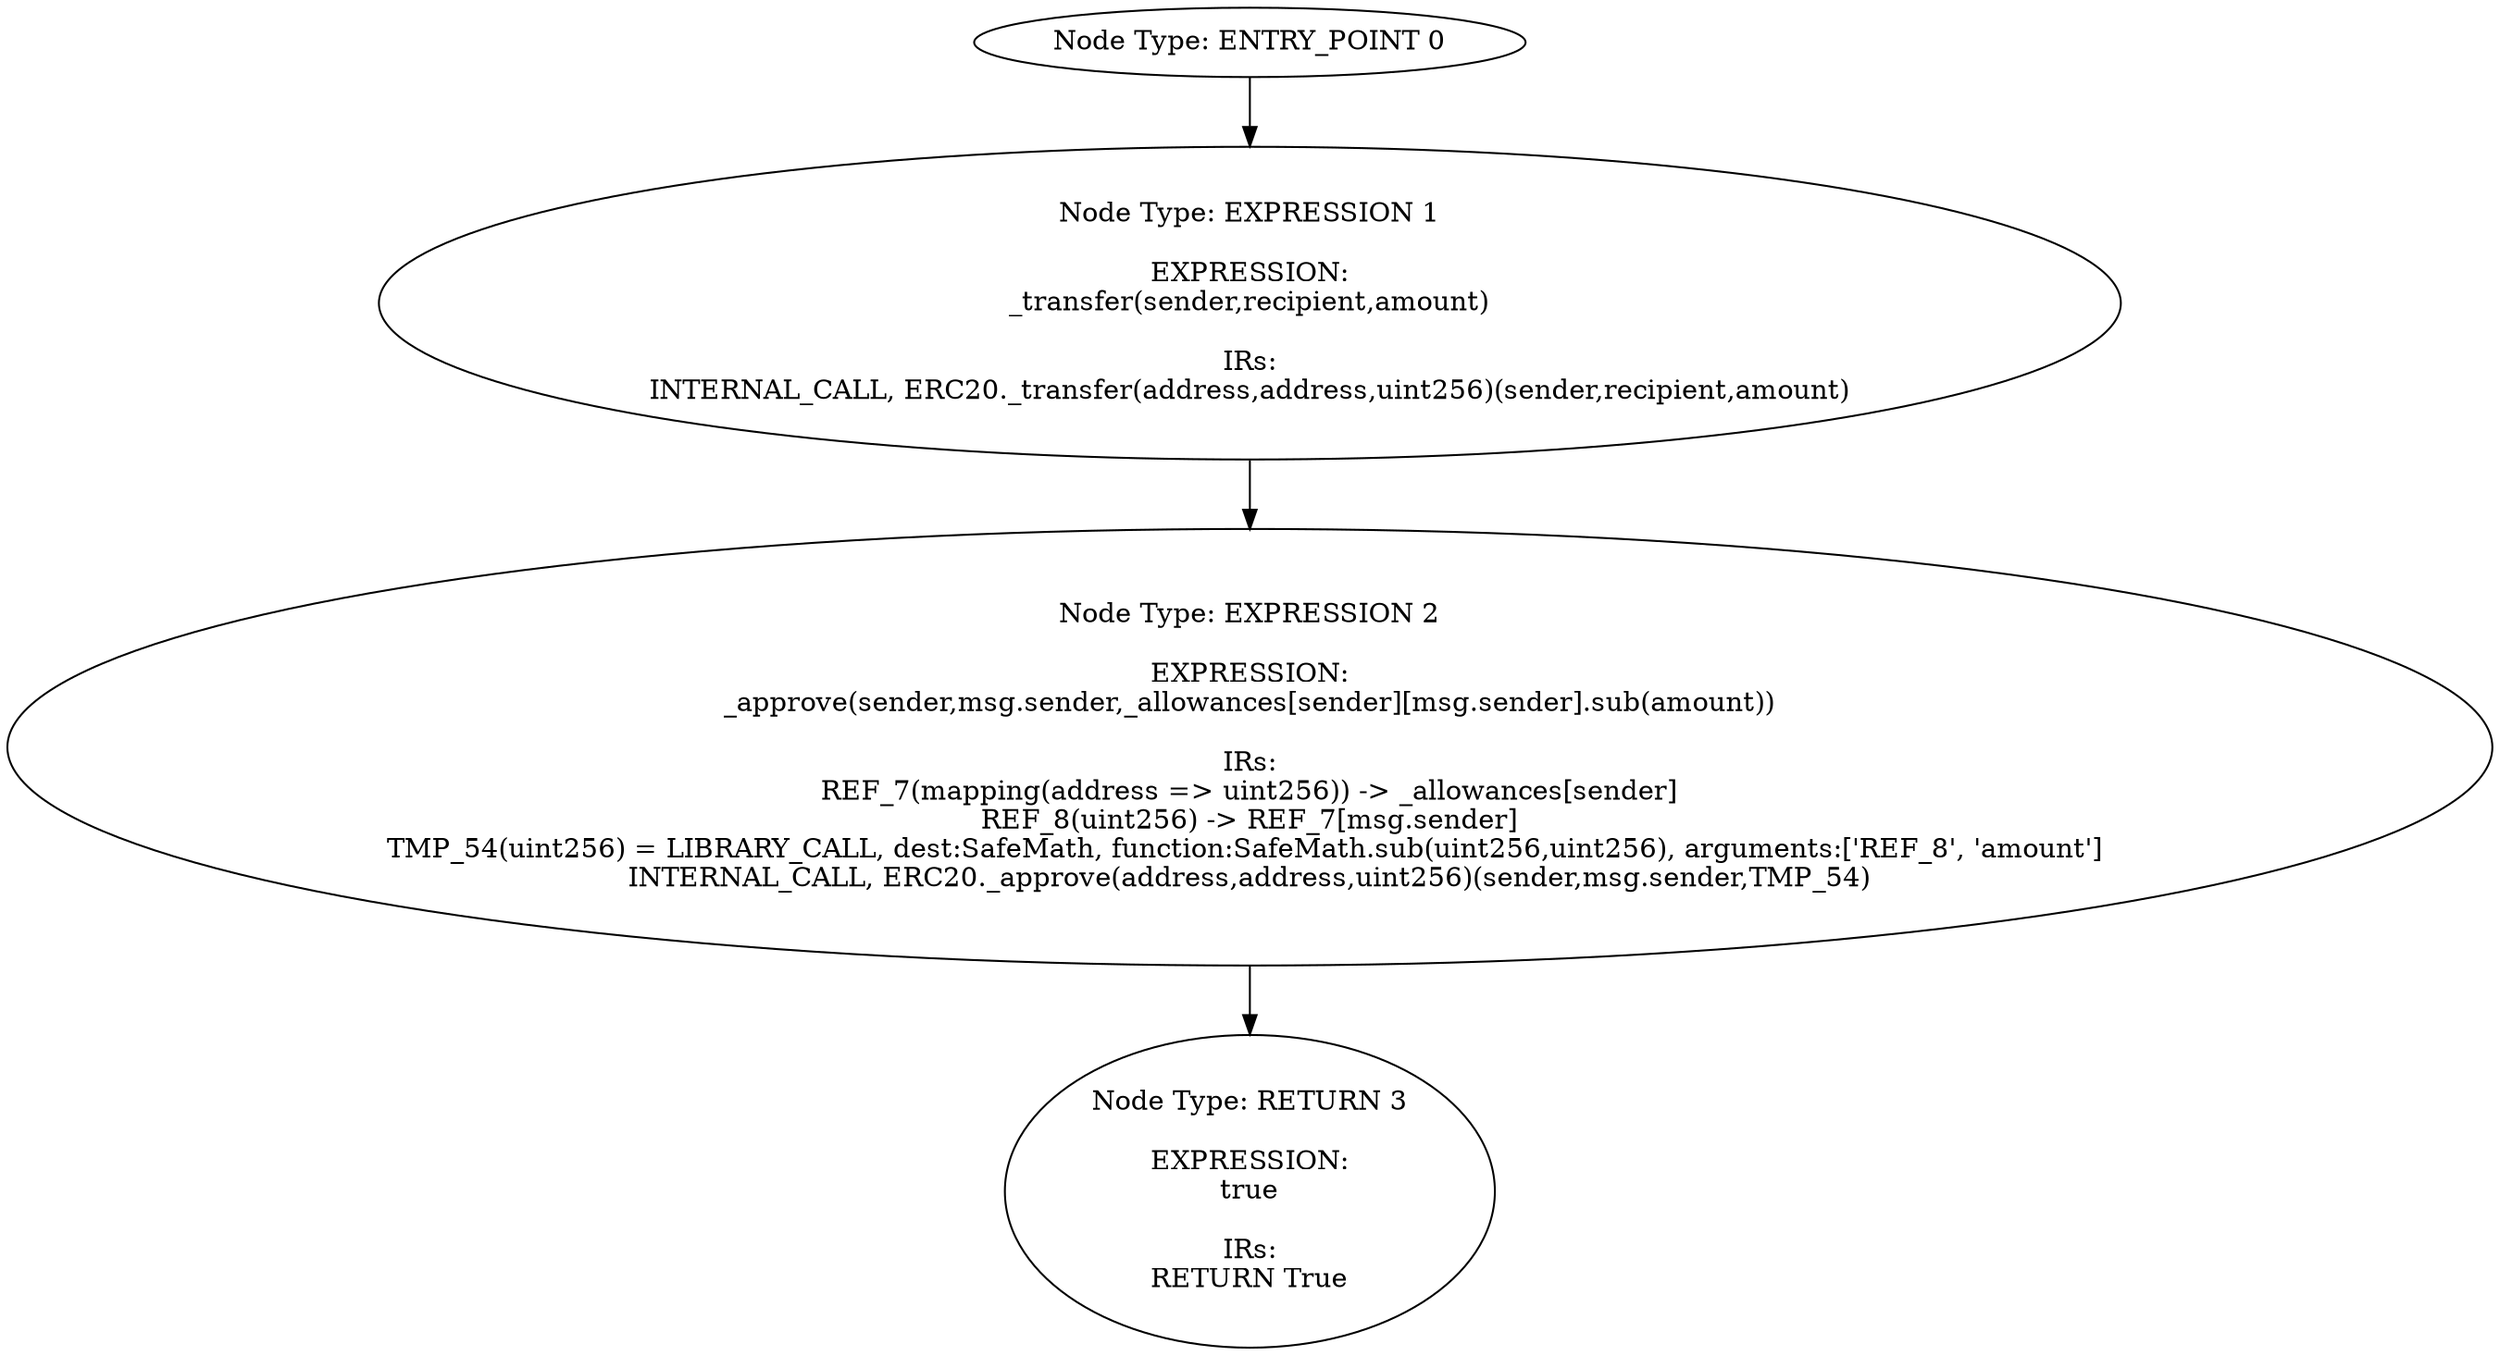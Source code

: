 digraph{
0[label="Node Type: ENTRY_POINT 0
"];
0->1;
1[label="Node Type: EXPRESSION 1

EXPRESSION:
_transfer(sender,recipient,amount)

IRs:
INTERNAL_CALL, ERC20._transfer(address,address,uint256)(sender,recipient,amount)"];
1->2;
2[label="Node Type: EXPRESSION 2

EXPRESSION:
_approve(sender,msg.sender,_allowances[sender][msg.sender].sub(amount))

IRs:
REF_7(mapping(address => uint256)) -> _allowances[sender]
REF_8(uint256) -> REF_7[msg.sender]
TMP_54(uint256) = LIBRARY_CALL, dest:SafeMath, function:SafeMath.sub(uint256,uint256), arguments:['REF_8', 'amount'] 
INTERNAL_CALL, ERC20._approve(address,address,uint256)(sender,msg.sender,TMP_54)"];
2->3;
3[label="Node Type: RETURN 3

EXPRESSION:
true

IRs:
RETURN True"];
}
